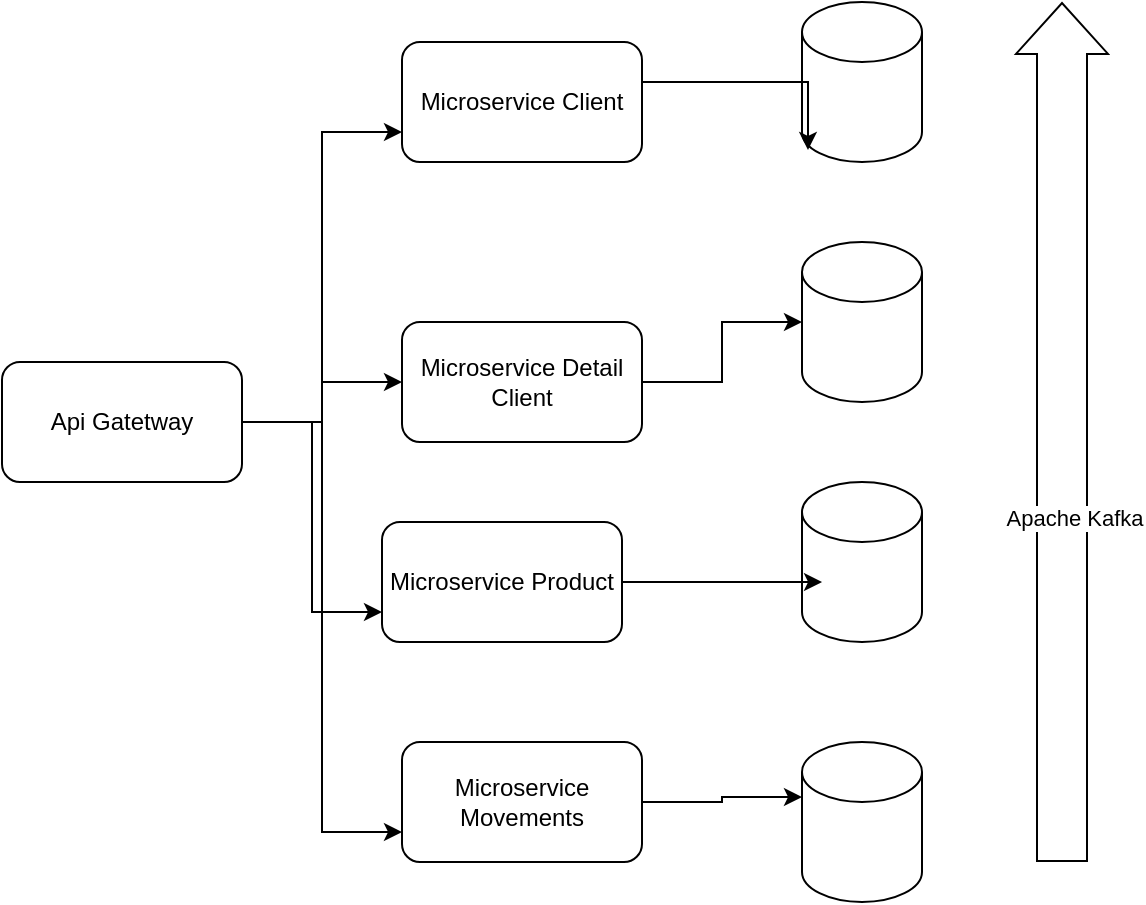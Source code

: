 <mxfile version="18.0.6" type="device"><diagram id="arukdT4n-rZ-eueP32oJ" name="Page-1"><mxGraphModel dx="868" dy="482" grid="1" gridSize="10" guides="1" tooltips="1" connect="1" arrows="1" fold="1" page="1" pageScale="1" pageWidth="827" pageHeight="1169" math="0" shadow="0"><root><mxCell id="0"/><mxCell id="1" parent="0"/><mxCell id="gkzrBqtFFJFGyC63Y4wO-1" value="" style="shape=cylinder3;whiteSpace=wrap;html=1;boundedLbl=1;backgroundOutline=1;size=15;" vertex="1" parent="1"><mxGeometry x="450" y="120" width="60" height="80" as="geometry"/></mxCell><mxCell id="gkzrBqtFFJFGyC63Y4wO-2" value="" style="shape=cylinder3;whiteSpace=wrap;html=1;boundedLbl=1;backgroundOutline=1;size=15;" vertex="1" parent="1"><mxGeometry x="450" y="240" width="60" height="80" as="geometry"/></mxCell><mxCell id="gkzrBqtFFJFGyC63Y4wO-3" value="" style="shape=cylinder3;whiteSpace=wrap;html=1;boundedLbl=1;backgroundOutline=1;size=15;" vertex="1" parent="1"><mxGeometry x="450" y="360" width="60" height="80" as="geometry"/></mxCell><mxCell id="gkzrBqtFFJFGyC63Y4wO-4" value="" style="shape=cylinder3;whiteSpace=wrap;html=1;boundedLbl=1;backgroundOutline=1;size=15;" vertex="1" parent="1"><mxGeometry x="450" y="490" width="60" height="80" as="geometry"/></mxCell><mxCell id="gkzrBqtFFJFGyC63Y4wO-6" style="edgeStyle=orthogonalEdgeStyle;rounded=0;orthogonalLoop=1;jettySize=auto;html=1;entryX=0.05;entryY=0.925;entryDx=0;entryDy=0;entryPerimeter=0;" edge="1" parent="1" source="gkzrBqtFFJFGyC63Y4wO-5" target="gkzrBqtFFJFGyC63Y4wO-1"><mxGeometry relative="1" as="geometry"><mxPoint x="360" y="250" as="targetPoint"/><Array as="points"><mxPoint x="453" y="160"/></Array></mxGeometry></mxCell><mxCell id="gkzrBqtFFJFGyC63Y4wO-5" value="Microservice Client" style="rounded=1;whiteSpace=wrap;html=1;" vertex="1" parent="1"><mxGeometry x="250" y="140" width="120" height="60" as="geometry"/></mxCell><mxCell id="gkzrBqtFFJFGyC63Y4wO-8" style="edgeStyle=orthogonalEdgeStyle;rounded=0;orthogonalLoop=1;jettySize=auto;html=1;" edge="1" parent="1" source="gkzrBqtFFJFGyC63Y4wO-7" target="gkzrBqtFFJFGyC63Y4wO-2"><mxGeometry relative="1" as="geometry"/></mxCell><mxCell id="gkzrBqtFFJFGyC63Y4wO-7" value="Microservice Detail Client" style="rounded=1;whiteSpace=wrap;html=1;" vertex="1" parent="1"><mxGeometry x="250" y="280" width="120" height="60" as="geometry"/></mxCell><mxCell id="gkzrBqtFFJFGyC63Y4wO-10" style="edgeStyle=orthogonalEdgeStyle;rounded=0;orthogonalLoop=1;jettySize=auto;html=1;entryX=0.167;entryY=0.625;entryDx=0;entryDy=0;entryPerimeter=0;" edge="1" parent="1" source="gkzrBqtFFJFGyC63Y4wO-9" target="gkzrBqtFFJFGyC63Y4wO-3"><mxGeometry relative="1" as="geometry"/></mxCell><mxCell id="gkzrBqtFFJFGyC63Y4wO-9" value="Microservice Product" style="rounded=1;whiteSpace=wrap;html=1;" vertex="1" parent="1"><mxGeometry x="240" y="380" width="120" height="60" as="geometry"/></mxCell><mxCell id="gkzrBqtFFJFGyC63Y4wO-12" style="edgeStyle=orthogonalEdgeStyle;rounded=0;orthogonalLoop=1;jettySize=auto;html=1;entryX=0;entryY=0;entryDx=0;entryDy=27.5;entryPerimeter=0;" edge="1" parent="1" source="gkzrBqtFFJFGyC63Y4wO-11" target="gkzrBqtFFJFGyC63Y4wO-4"><mxGeometry relative="1" as="geometry"/></mxCell><mxCell id="gkzrBqtFFJFGyC63Y4wO-11" value="Microservice Movements" style="rounded=1;whiteSpace=wrap;html=1;" vertex="1" parent="1"><mxGeometry x="250" y="490" width="120" height="60" as="geometry"/></mxCell><mxCell id="gkzrBqtFFJFGyC63Y4wO-14" style="edgeStyle=orthogonalEdgeStyle;rounded=0;orthogonalLoop=1;jettySize=auto;html=1;entryX=0;entryY=0.75;entryDx=0;entryDy=0;" edge="1" parent="1" source="gkzrBqtFFJFGyC63Y4wO-13" target="gkzrBqtFFJFGyC63Y4wO-5"><mxGeometry relative="1" as="geometry"/></mxCell><mxCell id="gkzrBqtFFJFGyC63Y4wO-15" style="edgeStyle=orthogonalEdgeStyle;rounded=0;orthogonalLoop=1;jettySize=auto;html=1;entryX=0;entryY=0.75;entryDx=0;entryDy=0;" edge="1" parent="1" source="gkzrBqtFFJFGyC63Y4wO-13" target="gkzrBqtFFJFGyC63Y4wO-11"><mxGeometry relative="1" as="geometry"/></mxCell><mxCell id="gkzrBqtFFJFGyC63Y4wO-17" style="edgeStyle=orthogonalEdgeStyle;rounded=0;orthogonalLoop=1;jettySize=auto;html=1;exitX=0;exitY=0.5;exitDx=0;exitDy=0;entryX=0;entryY=0.5;entryDx=0;entryDy=0;" edge="1" parent="1" source="gkzrBqtFFJFGyC63Y4wO-13" target="gkzrBqtFFJFGyC63Y4wO-7"><mxGeometry relative="1" as="geometry"/></mxCell><mxCell id="gkzrBqtFFJFGyC63Y4wO-18" style="edgeStyle=orthogonalEdgeStyle;rounded=0;orthogonalLoop=1;jettySize=auto;html=1;exitX=0;exitY=0.5;exitDx=0;exitDy=0;entryX=0;entryY=0.75;entryDx=0;entryDy=0;" edge="1" parent="1" source="gkzrBqtFFJFGyC63Y4wO-13" target="gkzrBqtFFJFGyC63Y4wO-9"><mxGeometry relative="1" as="geometry"/></mxCell><mxCell id="gkzrBqtFFJFGyC63Y4wO-13" value="Api Gatetway" style="rounded=1;whiteSpace=wrap;html=1;direction=west;" vertex="1" parent="1"><mxGeometry x="50" y="300" width="120" height="60" as="geometry"/></mxCell><mxCell id="gkzrBqtFFJFGyC63Y4wO-21" value="" style="shape=flexArrow;endArrow=classic;html=1;rounded=0;width=25;endSize=8.15;" edge="1" parent="1"><mxGeometry width="50" height="50" relative="1" as="geometry"><mxPoint x="580" y="550" as="sourcePoint"/><mxPoint x="580" y="120" as="targetPoint"/></mxGeometry></mxCell><mxCell id="gkzrBqtFFJFGyC63Y4wO-22" value="Apache Kafka&lt;br&gt;" style="edgeLabel;html=1;align=center;verticalAlign=middle;resizable=0;points=[];" vertex="1" connectable="0" parent="gkzrBqtFFJFGyC63Y4wO-21"><mxGeometry x="-0.2" y="-6" relative="1" as="geometry"><mxPoint as="offset"/></mxGeometry></mxCell></root></mxGraphModel></diagram></mxfile>
